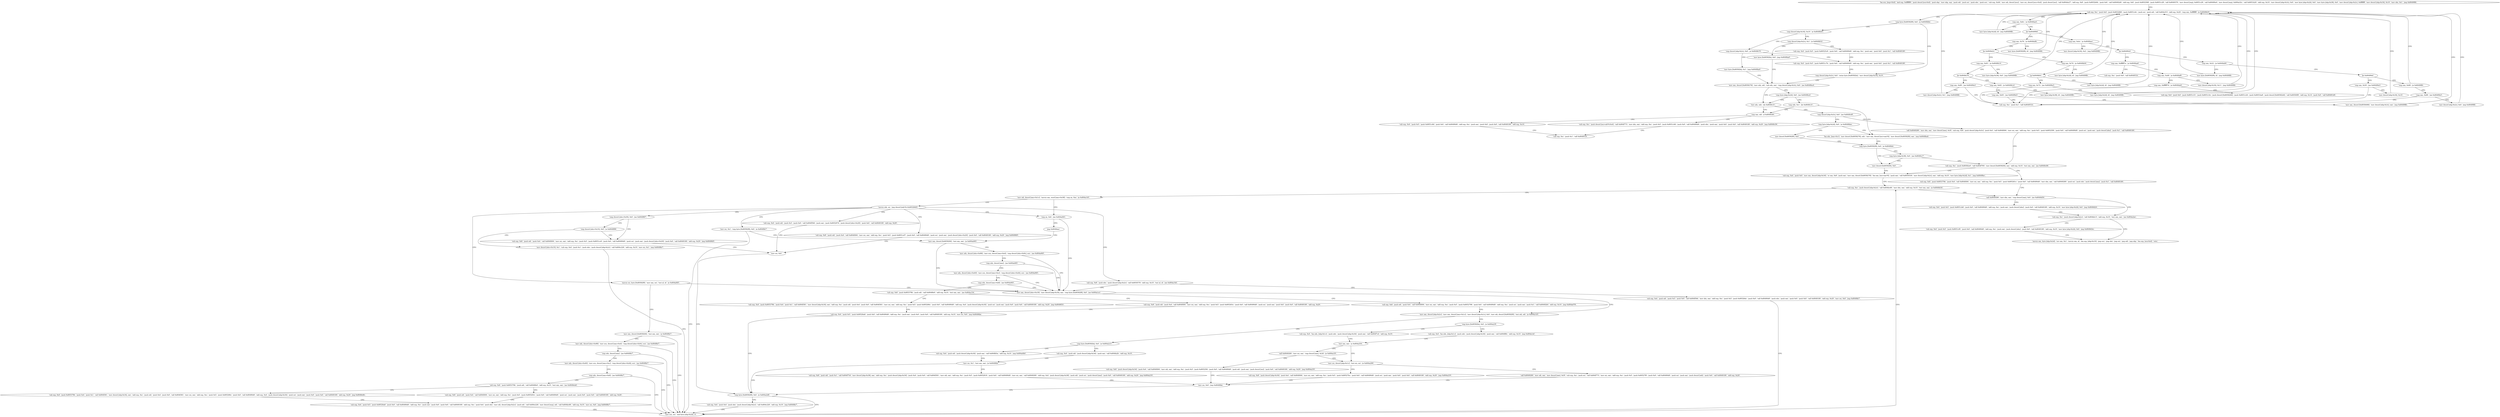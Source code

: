 digraph "func" {
"134519069" [label = "'lea ecx, [esp+0x4]', 'and esp, 0xfffffff0', 'push dword [ecx-0x4]', 'push ebp', 'mov ebp, esp', 'push edi', 'push esi', 'push ebx', 'push ecx', 'sub esp, 0x44', 'mov edi, dword [ecx]', 'mov esi, dword [ecx+0x4]', 'push dword [esi]', 'call 0x804de27', 'add esp, 0x8', 'push 0x8052b0b', 'push 0x6', 'call 0x80492d0', 'add esp, 0x8', 'push 0x8052568', 'push 0x8051c28', 'call 0x8049370', 'mov dword [esp], 0x8051c28', 'call 0x80490e0', 'mov dword [esp], 0x804a32c', 'call 0x8051b20', 'add esp, 0x10', 'mov dword [ebp-0x3c], 0x0', 'mov byte [ebp-0x2d], 0x0', 'mov byte [ebp-0x38], 0x0', 'mov dword [ebp-0x2c], 0xffffffff', 'mov dword [ebp-0x34], 0x10', 'mov ebx, 0x1', 'jmp 0x80499fb', " ]
"134519291" [label = "'sub esp, 0xc', 'push 0x0', 'push 0x8052880', 'push 0x8051c6c', 'push esi', 'push edi', 'call 0x804cf15', 'add esp, 0x20', 'cmp eax, 0xffffffff', 'je 0x8049b25', " ]
"134519589" [label = "'cmp byte [0x80582f9], 0x0', 'je 0x8049b8e', " ]
"134519325" [label = "'cmp eax, 0x6c', 'je 0x8049ae4', " ]
"134519694" [label = "'cmp dword [ebp-0x2c], 0x0', 'setne byte [0x80582fa]', 'mov dword [ebp-0x34], 0x10', " ]
"134519598" [label = "'cmp dword [ebp-0x34], 0x10', 'je 0x8049b43', " ]
"134519524" [label = "'mov byte [ebp-0x2d], bl', 'jmp 0x80499fb', " ]
"134519334" [label = "'jle 0x804999d', " ]
"134519712" [label = "'mov eax, dword [0x8058278]', 'mov edx, edi', 'sub edx, eax', 'cmp dword [ebp-0x3c], 0x0', 'jne 0x8049bcd', " ]
"134519619" [label = "'cmp dword [ebp-0x2c], 0x1', 'je 0x8049b52', " ]
"134519604" [label = "'cmp dword [ebp-0x2c], 0x0', 'je 0x8049b70', " ]
"134519197" [label = "'cmp eax, 0x4c', 'je 0x8049aec', " ]
"134519340" [label = "'cmp eax, 0x76', 'je 0x8049a9b', " ]
"134519757" [label = "'test edx, edx', 'jle 0x8049c31', " ]
"134519857" [label = "'cmp eax, edi', 'jl 0x8049c60', " ]
"134519761" [label = "'cmp dword [ebp-0x3c], 0x0', 'jne 0x8049c8f', " ]
"134519727" [label = "'cmp byte [ebp-0x2d], 0x0', 'jne 0x8049bcd', " ]
"134519733" [label = "'cmp edx, 0x1', 'jle 0x8049c31', " ]
"134519634" [label = "'sub esp, 0x4', 'push 0x5', 'push 0x80525c8', 'push 0x0', 'call 0x80490d0', 'add esp, 0xc', 'push eax', 'push 0x0', 'push 0x1', 'call 0x8049180', " ]
"134519625" [label = "'mov byte [0x80582fa], 0x0', 'jmp 0x8049ba0', " ]
"134519664" [label = "'sub esp, 0x4', 'push 0x5', 'push 0x8051c7b', 'push 0x0', 'call 0x80490d0', 'add esp, 0xc', 'push eax', 'push 0x0', 'push 0x1', 'call 0x8049180', " ]
"134519610" [label = "'mov byte [0x80582fa], 0x1', 'jmp 0x8049ba0', " ]
"134519532" [label = "'mov dword [ebp-0x34], 0x2', 'jmp 0x80499fb', " ]
"134519206" [label = "'jle 0x80499c6', " ]
"134519451" [label = "'mov byte [0x80582f8], bl', 'jmp 0x80499fb', " ]
"134519345" [label = "'jle 0x8049a5c', " ]
"134519904" [label = "'sub esp, 0xc', 'push dword [esi+edi*4-0x4]', 'call 0x804f773', 'mov ebx, eax', 'add esp, 0xc', 'push 0x5', 'push 0x8051c9d', 'push 0x0', 'call 0x80490d0', 'push ebx', 'push eax', 'push 0x0', 'push 0x0', 'call 0x8049180', 'add esp, 0x20', 'jmp 0x8049c56', " ]
"134519861" [label = "'sub esp, 0x4', 'push 0x5', 'push 0x8051c8d', 'push 0x0', 'call 0x80490d0', 'add esp, 0xc', 'push eax', 'push 0x0', 'push 0x0', 'call 0x8049180', 'add esp, 0x10', " ]
"134519951" [label = "'call 0x8049280', 'mov ebx, eax', 'mov dword [eax], 0x5f', 'sub esp, 0x8', 'push dword [ebp-0x3c]', 'push 0x4', 'call 0x804f494', 'mov esi, eax', 'add esp, 0xc', 'push 0x5', 'push 0x80525f4', 'push 0x0', 'call 0x80490d0', 'push esi', 'push eax', 'push dword [ebx]', 'push 0x1', 'call 0x8049180', " ]
"134519771" [label = "'cmp byte [ebp-0x2d], 0x0', 'je 0x8049bba', " ]
"134519738" [label = "'lea edx, [eax+0x1]', 'mov dword [0x8058278], edx', 'mov eax, dword [esi+eax*4]', 'mov dword [0x80582f0], eax', 'jmp 0x8049beb', " ]
"134519238" [label = "'cmp eax, 0xffffff7e', 'je 0x8049aa6', " ]
"134519208" [label = "'cmp eax, 0x52', 'je 0x8049a90', " ]
"134519388" [label = "'cmp eax, 0x74', 'je 0x8049b04', " ]
"134519347" [label = "'cmp eax, 0x81', 'je 0x8049b14', " ]
"134519894" [label = "'sub esp, 0xc', 'push 0x1', 'call 0x804951b', " ]
"134520007" [label = "'sub esp, 0xc', 'push 0x80582e0', 'call 0x804f785', 'mov dword [0x80582f4], eax', 'add esp, 0x10', 'test eax, eax', 'jne 0x8049c08', " ]
"134519777" [label = "'mov dword [0x80582f0], 0x0', " ]
"134519787" [label = "'cmp byte [0x80582f9], 0x0', 'je 0x8049bfe', " ]
"134519462" [label = "'sub esp, 0xc', 'push 0x0', 'call 0x804951b', " ]
"134519249" [label = "'cmp eax, 0x48', 'je 0x8049af8', " ]
"134519440" [label = "'mov byte [0x80582f9], bl', 'jmp 0x80499fb', " ]
"134519217" [label = "'jle 0x80499ef', " ]
"134519556" [label = "'mov byte [ebp-0x2d], bl', 'jmp 0x80499fb', " ]
"134519397" [label = "'jg 0x8049b0c', " ]
"134519572" [label = "'mov byte [ebp-0x38], 0x0', 'jmp 0x80499fb', " ]
"134519358" [label = "'jle 0x8049a79', " ]
"134519816" [label = "'sub esp, 0x4', 'push 0x0', 'mov eax, dword [ebp-0x34]', 'or eax, 0x8', 'push eax', 'mov eax, dword [0x8058278]', 'lea eax, [esi+eax*4]', 'push eax', 'call 0x8050530', 'mov dword [ebp-0x2c], eax', 'add esp, 0x10', 'mov byte [ebp-0x2d], 0x1', 'jmp 0x8049fec', " ]
"134520812" [label = "'sub esp, 0xc', 'push dword [ebp-0x2c]', 'call 0x804bc66', 'mov ebx, eax', 'add esp, 0x10', 'test eax, eax', 'je 0x8049d18', " ]
"134520036" [label = "'sub esp, 0x8', 'push 0x805379b', 'push 0x4', 'call 0x804f494', 'mov esi, eax', 'add esp, 0xc', 'push 0x5', 'push 0x805261c', 'push 0x0', 'call 0x80490d0', 'mov ebx, eax', 'call 0x8049280', 'push esi', 'push ebx', 'push dword [eax]', 'push 0x1', 'call 0x8049180', " ]
"134520088" [label = "'call 0x8049280', 'mov ebx, eax', 'cmp dword [eax], 0x0', 'jne 0x8049d50', " ]
"134519806" [label = "'mov dword [0x80582f4], 0x0', " ]
"134519796" [label = "'cmp byte [ebp-0x38], 0x0', 'jne 0x8049cc7', " ]
"134519544" [label = "'mov dword [ebp-0x34], 0x11', 'jmp 0x80499fb', " ]
"134519258" [label = "'cmp eax, 0xffffff7d', 'je 0x8049ab0', " ]
"134519279" [label = "'cmp eax, 0x50', 'jne 0x80499e5', " ]
"134519219" [label = "'cmp eax, 0x66', 'je 0x80499fb', " ]
"134519564" [label = "'mov byte [ebp-0x2d], bl', 'jmp 0x80499fb', " ]
"134519403" [label = "'cmp eax, 0x72', 'jne 0x80499e5', " ]
"134519417" [label = "'cmp eax, 0x80', 'jne 0x80499e5', " ]
"134519360" [label = "'cmp eax, 0x82', 'je 0x8049b1d', " ]
"134520836" [label = "'mov edi, dword [eax+0x1c]', 'movzx eax, word [eax+0x38]', 'cmp ax, 0xa', 'ja 0x804a145', " ]
"134520144" [label = "'sub esp, 0x4', 'push 0x5', 'push 0x8051cb6', 'push 0x0', 'call 0x80490d0', 'add esp, 0xc', 'push eax', 'push dword [ebx]', 'push 0x0', 'call 0x8049180', 'add esp, 0x10', 'mov byte [ebp-0x2d], 0x0', 'jmp 0x8049d24', " ]
"134520100" [label = "'sub esp, 0xc', 'push dword [ebp-0x2c]', 'call 0x804bb13', 'add esp, 0x10', 'test eax, eax', 'jne 0x804a2ee', " ]
"134521582" [label = "'sub esp, 0x4', 'push 0x5', 'push 0x8051cf0', 'push 0x0', 'call 0x80490d0', 'add esp, 0xc', 'push eax', 'push dword [ebx]', 'push 0x0', 'call 0x8049180', 'add esp, 0x10', 'mov byte [ebp-0x2d], 0x0', 'jmp 0x8049d3a', " ]
"134520122" [label = "'movzx eax, byte [ebp-0x2d]', 'xor eax, 0x1', 'movzx eax, al', 'lea esp, [ebp-0x10]', 'pop ecx', 'pop ebx', 'pop esi', 'pop edi', 'pop ebp', 'lea esp, [ecx-0x4]', 'retn', " ]
"134519472" [label = "'sub esp, 0x4', 'push 0x0', 'push 0x8051c51', 'push 0x8051c5e', 'push dword [0x8058268]', 'push 0x8051c24', 'push 0x8051ba8', 'push dword [0x80582d4]', 'call 0x80500f9', 'add esp, 0x14', 'push 0x0', 'call 0x80491d0', " ]
"134519269" [label = "'sub esp, 0xc', 'push 0x1', 'call 0x804951b', " ]
"134519284" [label = "'mov dword [ebp-0x34], 0x10', " ]
"134519224" [label = "'cmp eax, 0x68', 'jne 0x80499e5', " ]
"134519412" [label = "'mov byte [ebp-0x2d], bl', 'jmp 0x80499fb', " ]
"134519428" [label = "'mov dword [ebp-0x2c], 0x1', 'jmp 0x80499fb', " ]
"134519581" [label = "'mov byte [ebp-0x38], bl', 'jmp 0x80499fb', " ]
"134519371" [label = "'cmp eax, 0x83', 'jne 0x80499e5', " ]
"134521157" [label = "'cmp ax, 0x6', 'jne 0x804a065', " ]
"134520853" [label = "'movzx edx, ax', 'jmp dword [edx*4+0x8052840]', " ]
"134519229" [label = "'mov dword [ebp-0x2c], 0x0', 'jmp 0x80499fb', " ]
"134519378" [label = "'mov eax, dword [0x8058498]', 'mov dword [ebp-0x3c], eax', 'jmp 0x80499fb', " ]
"134520933" [label = "'mov eax, dword [ebx+0x18]', 'mov dword [ebp-0x34], eax', 'cmp byte [0x80582f8], 0x0', 'jne 0x804a1a1', " ]
"134521167" [label = "'jmp 0x8049eac', " ]
"134520183" [label = "'movzx esi, byte [0x80582f9]', 'mov eax, esi', 'test al, al', 'je 0x804a065', " ]
"134520474" [label = "'mov esi, 0x1', 'cmp byte [0x80582f9], 0x0', 'je 0x8049fe7', " ]
"134520667" [label = "'cmp dword [ebx+0x30], 0x0', 'jne 0x8049f67', " ]
"134520757" [label = "'sub esp, 0x4', 'push edi', 'push 0x3', 'push 0x0', 'call 0x804f59d', 'push eax', 'push 0x8052974', 'push dword [ebx+0x20]', 'push 0x0', 'call 0x8049180', 'add esp, 0x20', " ]
"134520863" [label = "'sub esp, 0x8', 'push edi', 'push 0x4', 'call 0x804f494', 'mov esi, eax', 'add esp, 0xc', 'push 0x5', 'push 0x8051cd7', 'push 0x0', 'call 0x80490d0', 'push esi', 'push eax', 'push dword [ebx+0x20]', 'push 0x0', 'call 0x8049180', 'add esp, 0x20', 'jmp 0x8049fd5', " ]
"134520910" [label = "'sub esp, 0x8', 'push ebx', 'push dword [ebp-0x2c]', 'call 0x8050578', 'add esp, 0x10', 'test al, al', 'jne 0x804a10d', " ]
"134521249" [label = "'sub esp, 0x8', 'push edi', 'push 0x4', 'call 0x804f494', 'mov esi, eax', 'add esp, 0xc', 'push 0x5', 'push 0x8052798', 'push 0x0', 'call 0x80490d0', 'add esp, 0xc', 'push esi', 'push eax', 'push 0x1', 'call 0x80492b0', 'add esp, 0x10', 'jmp 0x804a078', " ]
"134520952" [label = "'mov eax, dword [ebp-0x2c]', 'mov eax, dword [eax+0x1c]', 'mov dword [ebp-0x1c], 0x0', 'mov edi, dword [0x80582f0]', 'test edi, edi', 'je 0x804a1d3', " ]
"134520492" [label = "'mov eax, dword [0x80582f4]', 'test eax, eax', 'je 0x804a065', " ]
"134520200" [label = "'mov eax, dword [0x80582f4]', 'test eax, eax', 'je 0x8049fe7', " ]
"134520807" [label = "'mov ecx, esi', 'and byte [ebp-0x2d], cl', " ]
"134520679" [label = "'sub esp, 0x8', 'push edi', 'push 0x4', 'call 0x804f494', 'mov esi, eax', 'add esp, 0xc', 'push 0x5', 'push 0x8051cc6', 'push 0x0', 'call 0x80490d0', 'push esi', 'push eax', 'push dword [ebx+0x20]', 'push 0x0', 'call 0x8049180', 'add esp, 0x20', 'jmp 0x8049fd5', " ]
"134520673" [label = "'cmp dword [ebx+0x10], 0x0', 'je 0x8049f96', " ]
"134520789" [label = "'mov esi, 0x0', " ]
"134521101" [label = "'sub esp, 0x4', 'push edi', 'push 0x3', 'push 0x0', 'call 0x804f59d', 'mov ebx, eax', 'add esp, 0xc', 'push 0x5', 'push 0x80526dc', 'push 0x0', 'call 0x80490d0', 'push ebx', 'push eax', 'push 0x0', 'push 0x0', 'call 0x8049180', 'add esp, 0x20', 'mov esi, 0x0', 'jmp 0x8049fe7', " ]
"134521299" [label = "'cmp byte [0x80582fa], 0x0', 'je 0x804a23f', " ]
"134520979" [label = "'cmp byte [0x80582fa], 0x0', 'je 0x804a2c3', " ]
"134520505" [label = "'mov edx, dword [ebx+0x98]', 'mov ecx, dword [eax+0x4]', 'cmp dword [ebx+0x9c], ecx', 'jne 0x804a065', " ]
"134520213" [label = "'mov edx, dword [ebx+0x98]', 'mov ecx, dword [eax+0x4]', 'cmp dword [ebx+0x9c], ecx', 'jne 0x8049fe7', " ]
"134520726" [label = "'mov dword [ebx+0x10], 0x1', 'sub esp, 0x4', 'push 0x1', 'push ebx', 'push dword [ebp-0x2c]', 'call 0x804c226', 'add esp, 0x10', 'mov esi, 0x1', 'jmp 0x8049fe7', " ]
"134521560" [label = "'sub esp, 0x4', 'push 0x4', 'push ebx', 'push dword [ebp-0x2c]', 'call 0x804c226', 'add esp, 0x10', 'jmp 0x8049fe7', " ]
"134520794" [label = "'cmp byte [0x80582f9], 0x0', 'je 0x804a2d8', " ]
"134521407" [label = "'sub esp, 0x4', 'lea edx, [ebp-0x1c]', 'push edx', 'push dword [ebp-0x34]', 'push eax', 'call 0x804f8fc', 'add esp, 0x10', 'jmp 0x804a1ef', " ]
"134521308" [label = "'sub esp, 0x4', 'lea edx, [ebp-0x1c]', 'push edx', 'push dword [ebp-0x34]', 'push eax', 'call 0x804f7cd', 'add esp, 0x10', " ]
"134521539" [label = "'sub esp, 0x4', 'push edi', 'push dword [ebp-0x34]', 'push eax', 'call 0x804fb5a', 'add esp, 0x10', 'jmp 0x804a0b0', " ]
"134520992" [label = "'sub esp, 0x4', 'push edi', 'push dword [ebp-0x34]', 'push eax', 'call 0x804fa2b', 'add esp, 0x10', " ]
"134520526" [label = "'cmp edx, dword [eax]', 'jne 0x804a065', " ]
"134520234" [label = "'cmp edx, dword [eax]', 'jne 0x8049fe7', " ]
"134521327" [label = "'test eax, eax', 'js 0x804a254', " ]
"134521008" [label = "'mov esi, 0x1', 'test eax, eax', 'je 0x8049fda', " ]
"134520534" [label = "'mov edx, dword [ebx+0x40]', 'mov ecx, dword [eax+0xc]', 'cmp dword [ebx+0x44], ecx', 'jne 0x804a065', " ]
"134520242" [label = "'mov edx, dword [ebx+0x40]', 'mov ecx, dword [eax+0xc]', 'cmp dword [ebx+0x44], ecx', 'jne 0x8049fe7', " ]
"134521428" [label = "'call 0x8049280', 'mov esi, eax', 'cmp dword [eax], 0x3d', 'je 0x804a1f3', " ]
"134521331" [label = "'mov esi, dword [ebp-0x1c]', 'test esi, esi', 'je 0x804a290', " ]
"134521440" [label = "'sub esp, 0x8', 'push dword [ebp-0x34]', 'push 0x4', 'call 0x804f494', 'mov edi, eax', 'add esp, 0xc', 'push 0x5', 'push 0x80525f4', 'push 0x0', 'call 0x80490d0', 'push edi', 'push eax', 'push dword [esi]', 'push 0x0', 'call 0x8049180', 'add esp, 0x20', 'jmp 0x804a235', " ]
"134521488" [label = "'sub esp, 0x8', 'push dword [ebp-0x34]', 'push 0x4', 'call 0x804f494', 'mov esi, eax', 'add esp, 0xc', 'push 0x5', 'push 0x80527bc', 'push 0x0', 'call 0x80490d0', 'push esi', 'push eax', 'push 0x0', 'push 0x0', 'call 0x8049180', 'add esp, 0x20', 'jmp 0x804a235', " ]
"134521342" [label = "'call 0x8049280', 'mov edi, eax', 'mov dword [eax], 0x5f', 'sub esp, 0xc', 'push esi', 'call 0x804f773', 'mov esi, eax', 'add esp, 0xc', 'push 0x5', 'push 0x80527f0', 'push 0x0', 'call 0x80490d0', 'push esi', 'push eax', 'push dword [edi]', 'push 0x0', 'call 0x8049180', 'add esp, 0x20', " ]
"134521021" [label = "'sub esp, 0x8', 'push edi', 'push 0x1', 'call 0x804f75d', 'mov dword [ebp-0x38], eax', 'add esp, 0xc', 'push dword [ebp-0x34]', 'push 0x4', 'push 0x0', 'call 0x804f381', 'mov edi, eax', 'add esp, 0xc', 'push 0x5', 'push 0x8052818', 'push 0x0', 'call 0x80490d0', 'mov esi, eax', 'call 0x8049280', 'add esp, 0x4', 'push dword [ebp-0x38]', 'push edi', 'push esi', 'push dword [eax]', 'push 0x0', 'call 0x8049180', 'add esp, 0x20', 'jmp 0x804a235', " ]
"134521397" [label = "'mov esi, 0x0', 'jmp 0x8049fda', " ]
"134520549" [label = "'cmp edx, dword [eax+0x8]', 'jne 0x804a065', " ]
"134520257" [label = "'cmp edx, dword [eax+0x8]', 'jne 0x8049fe7', " ]
"134520558" [label = "'sub esp, 0x8', 'push 0x805379b', 'push edi', 'call 0x8048fe0', 'add esp, 0x10', 'test eax, eax', 'jne 0x804a154', " ]
"134520266" [label = "'sub esp, 0x8', 'push 0x805379b', 'push edi', 'call 0x8048fe0', 'add esp, 0x10', 'test eax, eax', 'jne 0x8049e4d', " ]
"134521172" [label = "'sub esp, 0x4', 'push 0x805379b', 'push 0x4', 'push 0x1', 'call 0x804f381', 'mov dword [ebp-0x34], eax', 'add esp, 0xc', 'push edi', 'push 0x4', 'push 0x0', 'call 0x804f381', 'mov esi, eax', 'add esp, 0xc', 'push 0x5', 'push 0x805266c', 'push 0x0', 'call 0x80490d0', 'add esp, 0x4', 'push dword [ebp-0x34]', 'push esi', 'push eax', 'push 0x0', 'push 0x0', 'call 0x8049180', 'add esp, 0x20', 'jmp 0x8049f33', " ]
"134520583" [label = "'sub esp, 0x8', 'push edi', 'push 0x4', 'call 0x804f494', 'mov esi, eax', 'add esp, 0xc', 'push 0x5', 'push 0x805263c', 'push 0x0', 'call 0x80490d0', 'push esi', 'push eax', 'push 0x0', 'push 0x0', 'call 0x8049180', 'add esp, 0x20', " ]
"134520397" [label = "'sub esp, 0x4', 'push 0x805379b', 'push 0x4', 'push 0x1', 'call 0x804f381', 'mov dword [ebp-0x34], eax', 'add esp, 0xc', 'push edi', 'push 0x4', 'push 0x0', 'call 0x804f381', 'mov esi, eax', 'add esp, 0xc', 'push 0x5', 'push 0x805266c', 'push 0x0', 'call 0x80490d0', 'add esp, 0x4', 'push dword [ebp-0x34]', 'push esi', 'push eax', 'push 0x0', 'push 0x0', 'call 0x8049180', 'add esp, 0x20', 'jmp 0x8049e0b', " ]
"134520287" [label = "'sub esp, 0x8', 'push edi', 'push 0x4', 'call 0x804f494', 'mov esi, eax', 'add esp, 0xc', 'push 0x5', 'push 0x805263c', 'push 0x0', 'call 0x80490d0', 'push esi', 'push eax', 'push 0x0', 'push 0x0', 'call 0x8049180', 'add esp, 0x20', " ]
"134520627" [label = "'sub esp, 0x4', 'push 0x5', 'push 0x80526a8', 'push 0x0', 'call 0x80490d0', 'add esp, 0xc', 'push eax', 'push 0x0', 'push 0x0', 'call 0x8049180', 'add esp, 0x10', 'mov esi, 0x0', 'jmp 0x8049fda', " ]
"134520331" [label = "'sub esp, 0x4', 'push 0x5', 'push 0x80526a8', 'push 0x0', 'call 0x80490d0', 'add esp, 0xc', 'push eax', 'push 0x0', 'push 0x0', 'call 0x8049180', 'add esp, 0xc', 'push 0x4', 'push ebx', 'mov edi, dword [ebp-0x2c]', 'push edi', 'call 0x804c226', 'mov dword [esp], edi', 'call 0x804bc66', 'add esp, 0x10', 'mov esi, 0x0', 'jmp 0x8049fe7', " ]
"134519069" -> "134519291" [ label = "CFG" ]
"134519291" -> "134519589" [ label = "CFG" ]
"134519291" -> "134519325" [ label = "CFG" ]
"134519589" -> "134519694" [ label = "CFG" ]
"134519589" -> "134519598" [ label = "CFG" ]
"134519325" -> "134519524" [ label = "CFG" ]
"134519325" -> "134519334" [ label = "CFG" ]
"134519694" -> "134519712" [ label = "CFG" ]
"134519598" -> "134519619" [ label = "CFG" ]
"134519598" -> "134519604" [ label = "CFG" ]
"134519524" -> "134519291" [ label = "CFG" ]
"134519334" -> "134519197" [ label = "CFG" ]
"134519334" -> "134519340" [ label = "CFG" ]
"134519712" -> "134519757" [ label = "CFG" ]
"134519712" -> "134519727" [ label = "CFG" ]
"134519619" -> "134519634" [ label = "CFG" ]
"134519619" -> "134519625" [ label = "CFG" ]
"134519604" -> "134519664" [ label = "CFG" ]
"134519604" -> "134519610" [ label = "CFG" ]
"134519197" -> "134519532" [ label = "CFG" ]
"134519197" -> "134519206" [ label = "CFG" ]
"134519340" -> "134519451" [ label = "CFG" ]
"134519340" -> "134519345" [ label = "CFG" ]
"134519757" -> "134519857" [ label = "CFG" ]
"134519757" -> "134519761" [ label = "CFG" ]
"134519857" -> "134519904" [ label = "CFG" ]
"134519857" -> "134519861" [ label = "CFG" ]
"134519761" -> "134519951" [ label = "CFG" ]
"134519761" -> "134519771" [ label = "CFG" ]
"134519727" -> "134519757" [ label = "CFG" ]
"134519727" -> "134519733" [ label = "CFG" ]
"134519733" -> "134519857" [ label = "CFG" ]
"134519733" -> "134519738" [ label = "CFG" ]
"134519634" -> "134519664" [ label = "CFG" ]
"134519625" -> "134519712" [ label = "CFG" ]
"134519664" -> "134519694" [ label = "CFG" ]
"134519610" -> "134519712" [ label = "CFG" ]
"134519532" -> "134519291" [ label = "CFG" ]
"134519206" -> "134519238" [ label = "CFG" ]
"134519206" -> "134519208" [ label = "CFG" ]
"134519451" -> "134519291" [ label = "CFG" ]
"134519345" -> "134519388" [ label = "CFG" ]
"134519345" -> "134519347" [ label = "CFG" ]
"134519904" -> "134519894" [ label = "CFG" ]
"134519861" -> "134519894" [ label = "CFG" ]
"134519951" -> "134520007" [ label = "CFG" ]
"134519771" -> "134519738" [ label = "CFG" ]
"134519771" -> "134519777" [ label = "CFG" ]
"134519738" -> "134519787" [ label = "CFG" ]
"134519238" -> "134519462" [ label = "CFG" ]
"134519238" -> "134519249" [ label = "CFG" ]
"134519208" -> "134519440" [ label = "CFG" ]
"134519208" -> "134519217" [ label = "CFG" ]
"134519388" -> "134519556" [ label = "CFG" ]
"134519388" -> "134519397" [ label = "CFG" ]
"134519347" -> "134519572" [ label = "CFG" ]
"134519347" -> "134519358" [ label = "CFG" ]
"134520007" -> "134519816" [ label = "CFG" ]
"134520007" -> "134520036" [ label = "CFG" ]
"134519777" -> "134519787" [ label = "CFG" ]
"134519787" -> "134519806" [ label = "CFG" ]
"134519787" -> "134519796" [ label = "CFG" ]
"134519249" -> "134519544" [ label = "CFG" ]
"134519249" -> "134519258" [ label = "CFG" ]
"134519440" -> "134519291" [ label = "CFG" ]
"134519217" -> "134519279" [ label = "CFG" ]
"134519217" -> "134519219" [ label = "CFG" ]
"134519556" -> "134519291" [ label = "CFG" ]
"134519397" -> "134519564" [ label = "CFG" ]
"134519397" -> "134519403" [ label = "CFG" ]
"134519572" -> "134519291" [ label = "CFG" ]
"134519358" -> "134519417" [ label = "CFG" ]
"134519358" -> "134519360" [ label = "CFG" ]
"134519816" -> "134520812" [ label = "CFG" ]
"134520812" -> "134520088" [ label = "CFG" ]
"134520812" -> "134520836" [ label = "CFG" ]
"134520036" -> "134520088" [ label = "CFG" ]
"134520088" -> "134520144" [ label = "CFG" ]
"134520088" -> "134520100" [ label = "CFG" ]
"134519806" -> "134519816" [ label = "CFG" ]
"134519796" -> "134520007" [ label = "CFG" ]
"134519796" -> "134519806" [ label = "CFG" ]
"134519544" -> "134519291" [ label = "CFG" ]
"134519258" -> "134519472" [ label = "CFG" ]
"134519258" -> "134519269" [ label = "CFG" ]
"134519279" -> "134519269" [ label = "CFG" ]
"134519279" -> "134519284" [ label = "CFG" ]
"134519219" -> "134519291" [ label = "CFG" ]
"134519219" -> "134519224" [ label = "CFG" ]
"134519564" -> "134519291" [ label = "CFG" ]
"134519403" -> "134519269" [ label = "CFG" ]
"134519403" -> "134519412" [ label = "CFG" ]
"134519417" -> "134519269" [ label = "CFG" ]
"134519417" -> "134519428" [ label = "CFG" ]
"134519360" -> "134519581" [ label = "CFG" ]
"134519360" -> "134519371" [ label = "CFG" ]
"134520836" -> "134521157" [ label = "CFG" ]
"134520836" -> "134520853" [ label = "CFG" ]
"134520144" -> "134520100" [ label = "CFG" ]
"134520100" -> "134521582" [ label = "CFG" ]
"134520100" -> "134520122" [ label = "CFG" ]
"134521582" -> "134520122" [ label = "CFG" ]
"134519284" -> "134519291" [ label = "CFG" ]
"134519224" -> "134519269" [ label = "CFG" ]
"134519224" -> "134519229" [ label = "CFG" ]
"134519412" -> "134519291" [ label = "CFG" ]
"134519428" -> "134519291" [ label = "CFG" ]
"134519581" -> "134519291" [ label = "CFG" ]
"134519371" -> "134519269" [ label = "CFG" ]
"134519371" -> "134519378" [ label = "CFG" ]
"134521157" -> "134520933" [ label = "CFG" ]
"134521157" -> "134521167" [ label = "CFG" ]
"134520853" -> "134520183" [ label = "CFG" ]
"134520853" -> "134520474" [ label = "CFG" ]
"134520853" -> "134520667" [ label = "CFG" ]
"134520853" -> "134520757" [ label = "CFG" ]
"134520853" -> "134520863" [ label = "CFG" ]
"134520853" -> "134520910" [ label = "CFG" ]
"134520853" -> "134521157" [ label = "CFG" ]
"134519229" -> "134519291" [ label = "CFG" ]
"134519378" -> "134519291" [ label = "CFG" ]
"134520933" -> "134521249" [ label = "CFG" ]
"134520933" -> "134520952" [ label = "CFG" ]
"134521167" -> "134520492" [ label = "CFG" ]
"134520183" -> "134520933" [ label = "CFG" ]
"134520183" -> "134520200" [ label = "CFG" ]
"134520474" -> "134520807" [ label = "CFG" ]
"134520474" -> "134520492" [ label = "CFG" ]
"134520667" -> "134520679" [ label = "CFG" ]
"134520667" -> "134520673" [ label = "CFG" ]
"134520757" -> "134520789" [ label = "CFG" ]
"134520863" -> "134520789" [ label = "CFG" ]
"134520910" -> "134521101" [ label = "CFG" ]
"134520910" -> "134520933" [ label = "CFG" ]
"134521249" -> "134520952" [ label = "CFG" ]
"134520952" -> "134521299" [ label = "CFG" ]
"134520952" -> "134520979" [ label = "CFG" ]
"134520492" -> "134520933" [ label = "CFG" ]
"134520492" -> "134520505" [ label = "CFG" ]
"134520200" -> "134520807" [ label = "CFG" ]
"134520200" -> "134520213" [ label = "CFG" ]
"134520807" -> "134520812" [ label = "CFG" ]
"134520679" -> "134520789" [ label = "CFG" ]
"134520673" -> "134520726" [ label = "CFG" ]
"134520673" -> "134520679" [ label = "CFG" ]
"134520789" -> "134520794" [ label = "CFG" ]
"134521101" -> "134520807" [ label = "CFG" ]
"134521299" -> "134521407" [ label = "CFG" ]
"134521299" -> "134521308" [ label = "CFG" ]
"134520979" -> "134521539" [ label = "CFG" ]
"134520979" -> "134520992" [ label = "CFG" ]
"134520505" -> "134520933" [ label = "CFG" ]
"134520505" -> "134520526" [ label = "CFG" ]
"134520213" -> "134520807" [ label = "CFG" ]
"134520213" -> "134520234" [ label = "CFG" ]
"134520726" -> "134520807" [ label = "CFG" ]
"134521560" -> "134520807" [ label = "CFG" ]
"134520794" -> "134521560" [ label = "CFG" ]
"134520794" -> "134520807" [ label = "CFG" ]
"134521407" -> "134521327" [ label = "CFG" ]
"134521308" -> "134521327" [ label = "CFG" ]
"134521539" -> "134521008" [ label = "CFG" ]
"134520992" -> "134521008" [ label = "CFG" ]
"134520526" -> "134520933" [ label = "CFG" ]
"134520526" -> "134520534" [ label = "CFG" ]
"134520234" -> "134520807" [ label = "CFG" ]
"134520234" -> "134520242" [ label = "CFG" ]
"134521327" -> "134521428" [ label = "CFG" ]
"134521327" -> "134521331" [ label = "CFG" ]
"134521008" -> "134520794" [ label = "CFG" ]
"134521008" -> "134521021" [ label = "CFG" ]
"134520534" -> "134520933" [ label = "CFG" ]
"134520534" -> "134520549" [ label = "CFG" ]
"134520242" -> "134520807" [ label = "CFG" ]
"134520242" -> "134520257" [ label = "CFG" ]
"134521428" -> "134521331" [ label = "CFG" ]
"134521428" -> "134521440" [ label = "CFG" ]
"134521331" -> "134521488" [ label = "CFG" ]
"134521331" -> "134521342" [ label = "CFG" ]
"134521440" -> "134521397" [ label = "CFG" ]
"134521488" -> "134521397" [ label = "CFG" ]
"134521342" -> "134521397" [ label = "CFG" ]
"134521021" -> "134521397" [ label = "CFG" ]
"134521397" -> "134520794" [ label = "CFG" ]
"134520549" -> "134520933" [ label = "CFG" ]
"134520549" -> "134520558" [ label = "CFG" ]
"134520257" -> "134520807" [ label = "CFG" ]
"134520257" -> "134520266" [ label = "CFG" ]
"134520558" -> "134521172" [ label = "CFG" ]
"134520558" -> "134520583" [ label = "CFG" ]
"134520266" -> "134520397" [ label = "CFG" ]
"134520266" -> "134520287" [ label = "CFG" ]
"134521172" -> "134520627" [ label = "CFG" ]
"134520583" -> "134520627" [ label = "CFG" ]
"134520397" -> "134520331" [ label = "CFG" ]
"134520287" -> "134520331" [ label = "CFG" ]
"134520627" -> "134520794" [ label = "CFG" ]
"134520331" -> "134520807" [ label = "CFG" ]
}
